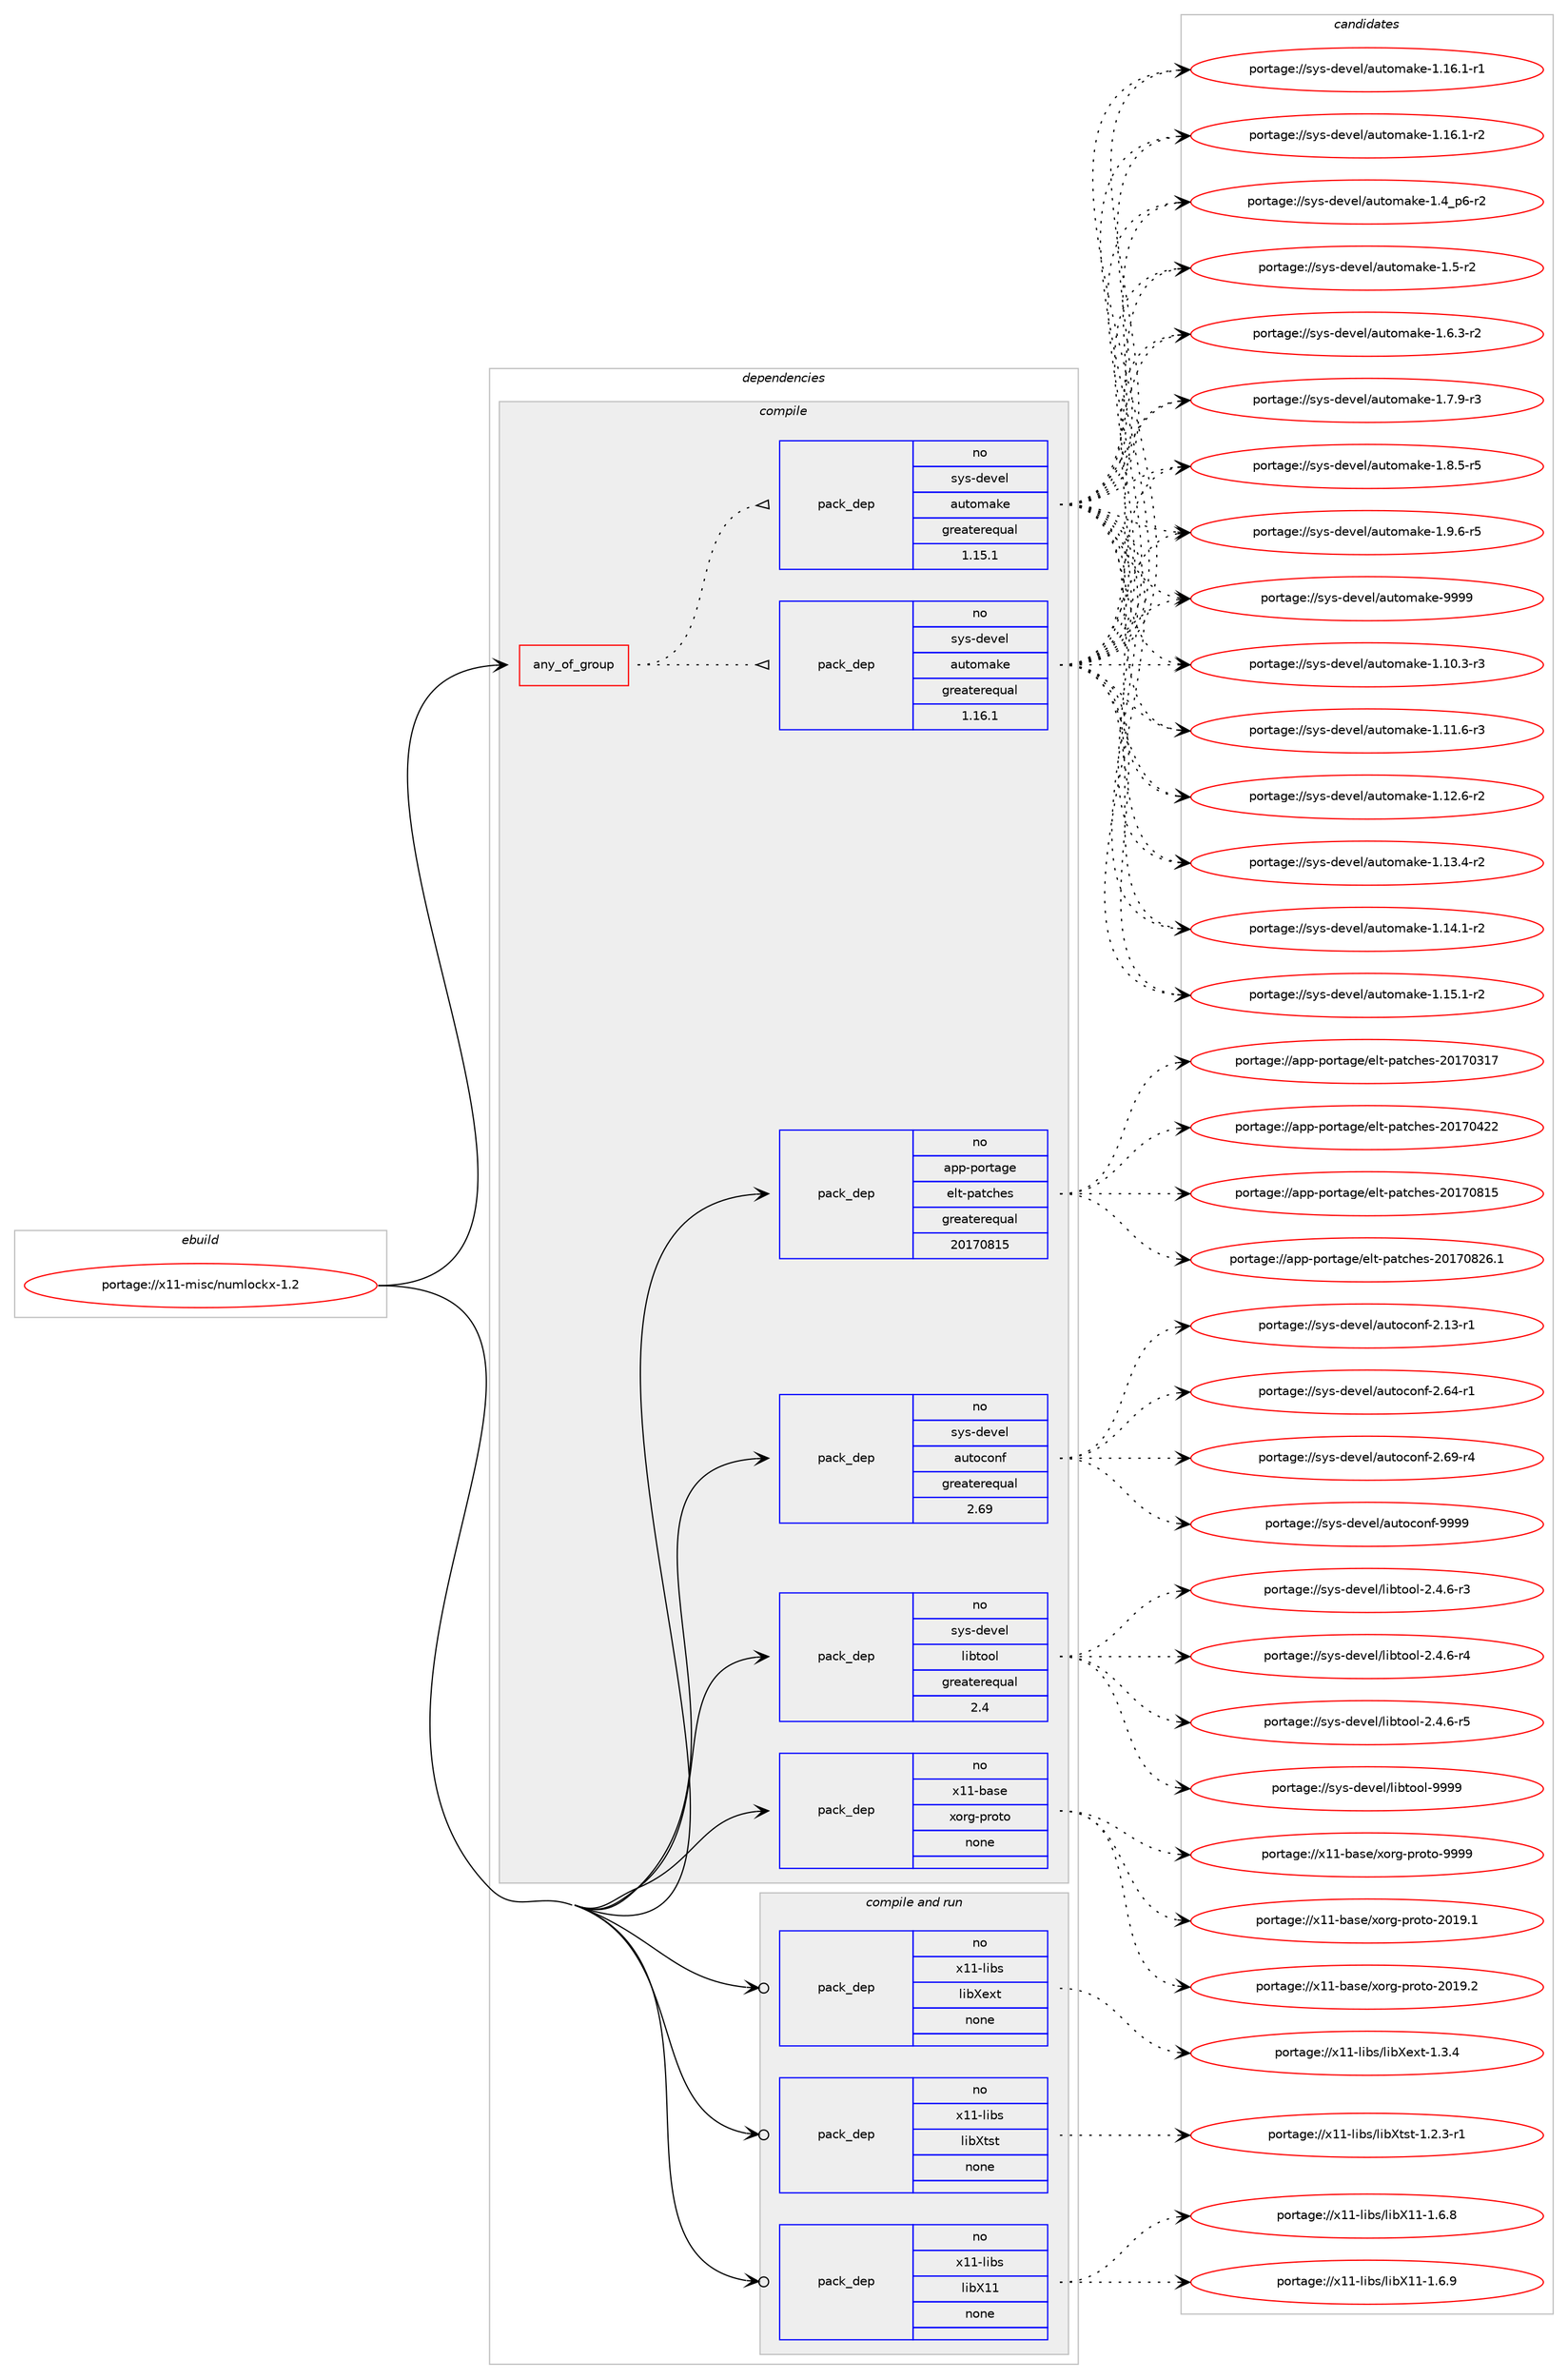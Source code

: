 digraph prolog {

# *************
# Graph options
# *************

newrank=true;
concentrate=true;
compound=true;
graph [rankdir=LR,fontname=Helvetica,fontsize=10,ranksep=1.5];#, ranksep=2.5, nodesep=0.2];
edge  [arrowhead=vee];
node  [fontname=Helvetica,fontsize=10];

# **********
# The ebuild
# **********

subgraph cluster_leftcol {
color=gray;
rank=same;
label=<<i>ebuild</i>>;
id [label="portage://x11-misc/numlockx-1.2", color=red, width=4, href="../x11-misc/numlockx-1.2.svg"];
}

# ****************
# The dependencies
# ****************

subgraph cluster_midcol {
color=gray;
label=<<i>dependencies</i>>;
subgraph cluster_compile {
fillcolor="#eeeeee";
style=filled;
label=<<i>compile</i>>;
subgraph any7881 {
dependency453301 [label=<<TABLE BORDER="0" CELLBORDER="1" CELLSPACING="0" CELLPADDING="4"><TR><TD CELLPADDING="10">any_of_group</TD></TR></TABLE>>, shape=none, color=red];subgraph pack336697 {
dependency453302 [label=<<TABLE BORDER="0" CELLBORDER="1" CELLSPACING="0" CELLPADDING="4" WIDTH="220"><TR><TD ROWSPAN="6" CELLPADDING="30">pack_dep</TD></TR><TR><TD WIDTH="110">no</TD></TR><TR><TD>sys-devel</TD></TR><TR><TD>automake</TD></TR><TR><TD>greaterequal</TD></TR><TR><TD>1.16.1</TD></TR></TABLE>>, shape=none, color=blue];
}
dependency453301:e -> dependency453302:w [weight=20,style="dotted",arrowhead="oinv"];
subgraph pack336698 {
dependency453303 [label=<<TABLE BORDER="0" CELLBORDER="1" CELLSPACING="0" CELLPADDING="4" WIDTH="220"><TR><TD ROWSPAN="6" CELLPADDING="30">pack_dep</TD></TR><TR><TD WIDTH="110">no</TD></TR><TR><TD>sys-devel</TD></TR><TR><TD>automake</TD></TR><TR><TD>greaterequal</TD></TR><TR><TD>1.15.1</TD></TR></TABLE>>, shape=none, color=blue];
}
dependency453301:e -> dependency453303:w [weight=20,style="dotted",arrowhead="oinv"];
}
id:e -> dependency453301:w [weight=20,style="solid",arrowhead="vee"];
subgraph pack336699 {
dependency453304 [label=<<TABLE BORDER="0" CELLBORDER="1" CELLSPACING="0" CELLPADDING="4" WIDTH="220"><TR><TD ROWSPAN="6" CELLPADDING="30">pack_dep</TD></TR><TR><TD WIDTH="110">no</TD></TR><TR><TD>app-portage</TD></TR><TR><TD>elt-patches</TD></TR><TR><TD>greaterequal</TD></TR><TR><TD>20170815</TD></TR></TABLE>>, shape=none, color=blue];
}
id:e -> dependency453304:w [weight=20,style="solid",arrowhead="vee"];
subgraph pack336700 {
dependency453305 [label=<<TABLE BORDER="0" CELLBORDER="1" CELLSPACING="0" CELLPADDING="4" WIDTH="220"><TR><TD ROWSPAN="6" CELLPADDING="30">pack_dep</TD></TR><TR><TD WIDTH="110">no</TD></TR><TR><TD>sys-devel</TD></TR><TR><TD>autoconf</TD></TR><TR><TD>greaterequal</TD></TR><TR><TD>2.69</TD></TR></TABLE>>, shape=none, color=blue];
}
id:e -> dependency453305:w [weight=20,style="solid",arrowhead="vee"];
subgraph pack336701 {
dependency453306 [label=<<TABLE BORDER="0" CELLBORDER="1" CELLSPACING="0" CELLPADDING="4" WIDTH="220"><TR><TD ROWSPAN="6" CELLPADDING="30">pack_dep</TD></TR><TR><TD WIDTH="110">no</TD></TR><TR><TD>sys-devel</TD></TR><TR><TD>libtool</TD></TR><TR><TD>greaterequal</TD></TR><TR><TD>2.4</TD></TR></TABLE>>, shape=none, color=blue];
}
id:e -> dependency453306:w [weight=20,style="solid",arrowhead="vee"];
subgraph pack336702 {
dependency453307 [label=<<TABLE BORDER="0" CELLBORDER="1" CELLSPACING="0" CELLPADDING="4" WIDTH="220"><TR><TD ROWSPAN="6" CELLPADDING="30">pack_dep</TD></TR><TR><TD WIDTH="110">no</TD></TR><TR><TD>x11-base</TD></TR><TR><TD>xorg-proto</TD></TR><TR><TD>none</TD></TR><TR><TD></TD></TR></TABLE>>, shape=none, color=blue];
}
id:e -> dependency453307:w [weight=20,style="solid",arrowhead="vee"];
}
subgraph cluster_compileandrun {
fillcolor="#eeeeee";
style=filled;
label=<<i>compile and run</i>>;
subgraph pack336703 {
dependency453308 [label=<<TABLE BORDER="0" CELLBORDER="1" CELLSPACING="0" CELLPADDING="4" WIDTH="220"><TR><TD ROWSPAN="6" CELLPADDING="30">pack_dep</TD></TR><TR><TD WIDTH="110">no</TD></TR><TR><TD>x11-libs</TD></TR><TR><TD>libX11</TD></TR><TR><TD>none</TD></TR><TR><TD></TD></TR></TABLE>>, shape=none, color=blue];
}
id:e -> dependency453308:w [weight=20,style="solid",arrowhead="odotvee"];
subgraph pack336704 {
dependency453309 [label=<<TABLE BORDER="0" CELLBORDER="1" CELLSPACING="0" CELLPADDING="4" WIDTH="220"><TR><TD ROWSPAN="6" CELLPADDING="30">pack_dep</TD></TR><TR><TD WIDTH="110">no</TD></TR><TR><TD>x11-libs</TD></TR><TR><TD>libXext</TD></TR><TR><TD>none</TD></TR><TR><TD></TD></TR></TABLE>>, shape=none, color=blue];
}
id:e -> dependency453309:w [weight=20,style="solid",arrowhead="odotvee"];
subgraph pack336705 {
dependency453310 [label=<<TABLE BORDER="0" CELLBORDER="1" CELLSPACING="0" CELLPADDING="4" WIDTH="220"><TR><TD ROWSPAN="6" CELLPADDING="30">pack_dep</TD></TR><TR><TD WIDTH="110">no</TD></TR><TR><TD>x11-libs</TD></TR><TR><TD>libXtst</TD></TR><TR><TD>none</TD></TR><TR><TD></TD></TR></TABLE>>, shape=none, color=blue];
}
id:e -> dependency453310:w [weight=20,style="solid",arrowhead="odotvee"];
}
subgraph cluster_run {
fillcolor="#eeeeee";
style=filled;
label=<<i>run</i>>;
}
}

# **************
# The candidates
# **************

subgraph cluster_choices {
rank=same;
color=gray;
label=<<i>candidates</i>>;

subgraph choice336697 {
color=black;
nodesep=1;
choiceportage11512111545100101118101108479711711611110997107101454946494846514511451 [label="portage://sys-devel/automake-1.10.3-r3", color=red, width=4,href="../sys-devel/automake-1.10.3-r3.svg"];
choiceportage11512111545100101118101108479711711611110997107101454946494946544511451 [label="portage://sys-devel/automake-1.11.6-r3", color=red, width=4,href="../sys-devel/automake-1.11.6-r3.svg"];
choiceportage11512111545100101118101108479711711611110997107101454946495046544511450 [label="portage://sys-devel/automake-1.12.6-r2", color=red, width=4,href="../sys-devel/automake-1.12.6-r2.svg"];
choiceportage11512111545100101118101108479711711611110997107101454946495146524511450 [label="portage://sys-devel/automake-1.13.4-r2", color=red, width=4,href="../sys-devel/automake-1.13.4-r2.svg"];
choiceportage11512111545100101118101108479711711611110997107101454946495246494511450 [label="portage://sys-devel/automake-1.14.1-r2", color=red, width=4,href="../sys-devel/automake-1.14.1-r2.svg"];
choiceportage11512111545100101118101108479711711611110997107101454946495346494511450 [label="portage://sys-devel/automake-1.15.1-r2", color=red, width=4,href="../sys-devel/automake-1.15.1-r2.svg"];
choiceportage11512111545100101118101108479711711611110997107101454946495446494511449 [label="portage://sys-devel/automake-1.16.1-r1", color=red, width=4,href="../sys-devel/automake-1.16.1-r1.svg"];
choiceportage11512111545100101118101108479711711611110997107101454946495446494511450 [label="portage://sys-devel/automake-1.16.1-r2", color=red, width=4,href="../sys-devel/automake-1.16.1-r2.svg"];
choiceportage115121115451001011181011084797117116111109971071014549465295112544511450 [label="portage://sys-devel/automake-1.4_p6-r2", color=red, width=4,href="../sys-devel/automake-1.4_p6-r2.svg"];
choiceportage11512111545100101118101108479711711611110997107101454946534511450 [label="portage://sys-devel/automake-1.5-r2", color=red, width=4,href="../sys-devel/automake-1.5-r2.svg"];
choiceportage115121115451001011181011084797117116111109971071014549465446514511450 [label="portage://sys-devel/automake-1.6.3-r2", color=red, width=4,href="../sys-devel/automake-1.6.3-r2.svg"];
choiceportage115121115451001011181011084797117116111109971071014549465546574511451 [label="portage://sys-devel/automake-1.7.9-r3", color=red, width=4,href="../sys-devel/automake-1.7.9-r3.svg"];
choiceportage115121115451001011181011084797117116111109971071014549465646534511453 [label="portage://sys-devel/automake-1.8.5-r5", color=red, width=4,href="../sys-devel/automake-1.8.5-r5.svg"];
choiceportage115121115451001011181011084797117116111109971071014549465746544511453 [label="portage://sys-devel/automake-1.9.6-r5", color=red, width=4,href="../sys-devel/automake-1.9.6-r5.svg"];
choiceportage115121115451001011181011084797117116111109971071014557575757 [label="portage://sys-devel/automake-9999", color=red, width=4,href="../sys-devel/automake-9999.svg"];
dependency453302:e -> choiceportage11512111545100101118101108479711711611110997107101454946494846514511451:w [style=dotted,weight="100"];
dependency453302:e -> choiceportage11512111545100101118101108479711711611110997107101454946494946544511451:w [style=dotted,weight="100"];
dependency453302:e -> choiceportage11512111545100101118101108479711711611110997107101454946495046544511450:w [style=dotted,weight="100"];
dependency453302:e -> choiceportage11512111545100101118101108479711711611110997107101454946495146524511450:w [style=dotted,weight="100"];
dependency453302:e -> choiceportage11512111545100101118101108479711711611110997107101454946495246494511450:w [style=dotted,weight="100"];
dependency453302:e -> choiceportage11512111545100101118101108479711711611110997107101454946495346494511450:w [style=dotted,weight="100"];
dependency453302:e -> choiceportage11512111545100101118101108479711711611110997107101454946495446494511449:w [style=dotted,weight="100"];
dependency453302:e -> choiceportage11512111545100101118101108479711711611110997107101454946495446494511450:w [style=dotted,weight="100"];
dependency453302:e -> choiceportage115121115451001011181011084797117116111109971071014549465295112544511450:w [style=dotted,weight="100"];
dependency453302:e -> choiceportage11512111545100101118101108479711711611110997107101454946534511450:w [style=dotted,weight="100"];
dependency453302:e -> choiceportage115121115451001011181011084797117116111109971071014549465446514511450:w [style=dotted,weight="100"];
dependency453302:e -> choiceportage115121115451001011181011084797117116111109971071014549465546574511451:w [style=dotted,weight="100"];
dependency453302:e -> choiceportage115121115451001011181011084797117116111109971071014549465646534511453:w [style=dotted,weight="100"];
dependency453302:e -> choiceportage115121115451001011181011084797117116111109971071014549465746544511453:w [style=dotted,weight="100"];
dependency453302:e -> choiceportage115121115451001011181011084797117116111109971071014557575757:w [style=dotted,weight="100"];
}
subgraph choice336698 {
color=black;
nodesep=1;
choiceportage11512111545100101118101108479711711611110997107101454946494846514511451 [label="portage://sys-devel/automake-1.10.3-r3", color=red, width=4,href="../sys-devel/automake-1.10.3-r3.svg"];
choiceportage11512111545100101118101108479711711611110997107101454946494946544511451 [label="portage://sys-devel/automake-1.11.6-r3", color=red, width=4,href="../sys-devel/automake-1.11.6-r3.svg"];
choiceportage11512111545100101118101108479711711611110997107101454946495046544511450 [label="portage://sys-devel/automake-1.12.6-r2", color=red, width=4,href="../sys-devel/automake-1.12.6-r2.svg"];
choiceportage11512111545100101118101108479711711611110997107101454946495146524511450 [label="portage://sys-devel/automake-1.13.4-r2", color=red, width=4,href="../sys-devel/automake-1.13.4-r2.svg"];
choiceportage11512111545100101118101108479711711611110997107101454946495246494511450 [label="portage://sys-devel/automake-1.14.1-r2", color=red, width=4,href="../sys-devel/automake-1.14.1-r2.svg"];
choiceportage11512111545100101118101108479711711611110997107101454946495346494511450 [label="portage://sys-devel/automake-1.15.1-r2", color=red, width=4,href="../sys-devel/automake-1.15.1-r2.svg"];
choiceportage11512111545100101118101108479711711611110997107101454946495446494511449 [label="portage://sys-devel/automake-1.16.1-r1", color=red, width=4,href="../sys-devel/automake-1.16.1-r1.svg"];
choiceportage11512111545100101118101108479711711611110997107101454946495446494511450 [label="portage://sys-devel/automake-1.16.1-r2", color=red, width=4,href="../sys-devel/automake-1.16.1-r2.svg"];
choiceportage115121115451001011181011084797117116111109971071014549465295112544511450 [label="portage://sys-devel/automake-1.4_p6-r2", color=red, width=4,href="../sys-devel/automake-1.4_p6-r2.svg"];
choiceportage11512111545100101118101108479711711611110997107101454946534511450 [label="portage://sys-devel/automake-1.5-r2", color=red, width=4,href="../sys-devel/automake-1.5-r2.svg"];
choiceportage115121115451001011181011084797117116111109971071014549465446514511450 [label="portage://sys-devel/automake-1.6.3-r2", color=red, width=4,href="../sys-devel/automake-1.6.3-r2.svg"];
choiceportage115121115451001011181011084797117116111109971071014549465546574511451 [label="portage://sys-devel/automake-1.7.9-r3", color=red, width=4,href="../sys-devel/automake-1.7.9-r3.svg"];
choiceportage115121115451001011181011084797117116111109971071014549465646534511453 [label="portage://sys-devel/automake-1.8.5-r5", color=red, width=4,href="../sys-devel/automake-1.8.5-r5.svg"];
choiceportage115121115451001011181011084797117116111109971071014549465746544511453 [label="portage://sys-devel/automake-1.9.6-r5", color=red, width=4,href="../sys-devel/automake-1.9.6-r5.svg"];
choiceportage115121115451001011181011084797117116111109971071014557575757 [label="portage://sys-devel/automake-9999", color=red, width=4,href="../sys-devel/automake-9999.svg"];
dependency453303:e -> choiceportage11512111545100101118101108479711711611110997107101454946494846514511451:w [style=dotted,weight="100"];
dependency453303:e -> choiceportage11512111545100101118101108479711711611110997107101454946494946544511451:w [style=dotted,weight="100"];
dependency453303:e -> choiceportage11512111545100101118101108479711711611110997107101454946495046544511450:w [style=dotted,weight="100"];
dependency453303:e -> choiceportage11512111545100101118101108479711711611110997107101454946495146524511450:w [style=dotted,weight="100"];
dependency453303:e -> choiceportage11512111545100101118101108479711711611110997107101454946495246494511450:w [style=dotted,weight="100"];
dependency453303:e -> choiceportage11512111545100101118101108479711711611110997107101454946495346494511450:w [style=dotted,weight="100"];
dependency453303:e -> choiceportage11512111545100101118101108479711711611110997107101454946495446494511449:w [style=dotted,weight="100"];
dependency453303:e -> choiceportage11512111545100101118101108479711711611110997107101454946495446494511450:w [style=dotted,weight="100"];
dependency453303:e -> choiceportage115121115451001011181011084797117116111109971071014549465295112544511450:w [style=dotted,weight="100"];
dependency453303:e -> choiceportage11512111545100101118101108479711711611110997107101454946534511450:w [style=dotted,weight="100"];
dependency453303:e -> choiceportage115121115451001011181011084797117116111109971071014549465446514511450:w [style=dotted,weight="100"];
dependency453303:e -> choiceportage115121115451001011181011084797117116111109971071014549465546574511451:w [style=dotted,weight="100"];
dependency453303:e -> choiceportage115121115451001011181011084797117116111109971071014549465646534511453:w [style=dotted,weight="100"];
dependency453303:e -> choiceportage115121115451001011181011084797117116111109971071014549465746544511453:w [style=dotted,weight="100"];
dependency453303:e -> choiceportage115121115451001011181011084797117116111109971071014557575757:w [style=dotted,weight="100"];
}
subgraph choice336699 {
color=black;
nodesep=1;
choiceportage97112112451121111141169710310147101108116451129711699104101115455048495548514955 [label="portage://app-portage/elt-patches-20170317", color=red, width=4,href="../app-portage/elt-patches-20170317.svg"];
choiceportage97112112451121111141169710310147101108116451129711699104101115455048495548525050 [label="portage://app-portage/elt-patches-20170422", color=red, width=4,href="../app-portage/elt-patches-20170422.svg"];
choiceportage97112112451121111141169710310147101108116451129711699104101115455048495548564953 [label="portage://app-portage/elt-patches-20170815", color=red, width=4,href="../app-portage/elt-patches-20170815.svg"];
choiceportage971121124511211111411697103101471011081164511297116991041011154550484955485650544649 [label="portage://app-portage/elt-patches-20170826.1", color=red, width=4,href="../app-portage/elt-patches-20170826.1.svg"];
dependency453304:e -> choiceportage97112112451121111141169710310147101108116451129711699104101115455048495548514955:w [style=dotted,weight="100"];
dependency453304:e -> choiceportage97112112451121111141169710310147101108116451129711699104101115455048495548525050:w [style=dotted,weight="100"];
dependency453304:e -> choiceportage97112112451121111141169710310147101108116451129711699104101115455048495548564953:w [style=dotted,weight="100"];
dependency453304:e -> choiceportage971121124511211111411697103101471011081164511297116991041011154550484955485650544649:w [style=dotted,weight="100"];
}
subgraph choice336700 {
color=black;
nodesep=1;
choiceportage1151211154510010111810110847971171161119911111010245504649514511449 [label="portage://sys-devel/autoconf-2.13-r1", color=red, width=4,href="../sys-devel/autoconf-2.13-r1.svg"];
choiceportage1151211154510010111810110847971171161119911111010245504654524511449 [label="portage://sys-devel/autoconf-2.64-r1", color=red, width=4,href="../sys-devel/autoconf-2.64-r1.svg"];
choiceportage1151211154510010111810110847971171161119911111010245504654574511452 [label="portage://sys-devel/autoconf-2.69-r4", color=red, width=4,href="../sys-devel/autoconf-2.69-r4.svg"];
choiceportage115121115451001011181011084797117116111991111101024557575757 [label="portage://sys-devel/autoconf-9999", color=red, width=4,href="../sys-devel/autoconf-9999.svg"];
dependency453305:e -> choiceportage1151211154510010111810110847971171161119911111010245504649514511449:w [style=dotted,weight="100"];
dependency453305:e -> choiceportage1151211154510010111810110847971171161119911111010245504654524511449:w [style=dotted,weight="100"];
dependency453305:e -> choiceportage1151211154510010111810110847971171161119911111010245504654574511452:w [style=dotted,weight="100"];
dependency453305:e -> choiceportage115121115451001011181011084797117116111991111101024557575757:w [style=dotted,weight="100"];
}
subgraph choice336701 {
color=black;
nodesep=1;
choiceportage1151211154510010111810110847108105981161111111084550465246544511451 [label="portage://sys-devel/libtool-2.4.6-r3", color=red, width=4,href="../sys-devel/libtool-2.4.6-r3.svg"];
choiceportage1151211154510010111810110847108105981161111111084550465246544511452 [label="portage://sys-devel/libtool-2.4.6-r4", color=red, width=4,href="../sys-devel/libtool-2.4.6-r4.svg"];
choiceportage1151211154510010111810110847108105981161111111084550465246544511453 [label="portage://sys-devel/libtool-2.4.6-r5", color=red, width=4,href="../sys-devel/libtool-2.4.6-r5.svg"];
choiceportage1151211154510010111810110847108105981161111111084557575757 [label="portage://sys-devel/libtool-9999", color=red, width=4,href="../sys-devel/libtool-9999.svg"];
dependency453306:e -> choiceportage1151211154510010111810110847108105981161111111084550465246544511451:w [style=dotted,weight="100"];
dependency453306:e -> choiceportage1151211154510010111810110847108105981161111111084550465246544511452:w [style=dotted,weight="100"];
dependency453306:e -> choiceportage1151211154510010111810110847108105981161111111084550465246544511453:w [style=dotted,weight="100"];
dependency453306:e -> choiceportage1151211154510010111810110847108105981161111111084557575757:w [style=dotted,weight="100"];
}
subgraph choice336702 {
color=black;
nodesep=1;
choiceportage1204949459897115101471201111141034511211411111611145504849574649 [label="portage://x11-base/xorg-proto-2019.1", color=red, width=4,href="../x11-base/xorg-proto-2019.1.svg"];
choiceportage1204949459897115101471201111141034511211411111611145504849574650 [label="portage://x11-base/xorg-proto-2019.2", color=red, width=4,href="../x11-base/xorg-proto-2019.2.svg"];
choiceportage120494945989711510147120111114103451121141111161114557575757 [label="portage://x11-base/xorg-proto-9999", color=red, width=4,href="../x11-base/xorg-proto-9999.svg"];
dependency453307:e -> choiceportage1204949459897115101471201111141034511211411111611145504849574649:w [style=dotted,weight="100"];
dependency453307:e -> choiceportage1204949459897115101471201111141034511211411111611145504849574650:w [style=dotted,weight="100"];
dependency453307:e -> choiceportage120494945989711510147120111114103451121141111161114557575757:w [style=dotted,weight="100"];
}
subgraph choice336703 {
color=black;
nodesep=1;
choiceportage120494945108105981154710810598884949454946544656 [label="portage://x11-libs/libX11-1.6.8", color=red, width=4,href="../x11-libs/libX11-1.6.8.svg"];
choiceportage120494945108105981154710810598884949454946544657 [label="portage://x11-libs/libX11-1.6.9", color=red, width=4,href="../x11-libs/libX11-1.6.9.svg"];
dependency453308:e -> choiceportage120494945108105981154710810598884949454946544656:w [style=dotted,weight="100"];
dependency453308:e -> choiceportage120494945108105981154710810598884949454946544657:w [style=dotted,weight="100"];
}
subgraph choice336704 {
color=black;
nodesep=1;
choiceportage12049494510810598115471081059888101120116454946514652 [label="portage://x11-libs/libXext-1.3.4", color=red, width=4,href="../x11-libs/libXext-1.3.4.svg"];
dependency453309:e -> choiceportage12049494510810598115471081059888101120116454946514652:w [style=dotted,weight="100"];
}
subgraph choice336705 {
color=black;
nodesep=1;
choiceportage120494945108105981154710810598881161151164549465046514511449 [label="portage://x11-libs/libXtst-1.2.3-r1", color=red, width=4,href="../x11-libs/libXtst-1.2.3-r1.svg"];
dependency453310:e -> choiceportage120494945108105981154710810598881161151164549465046514511449:w [style=dotted,weight="100"];
}
}

}
